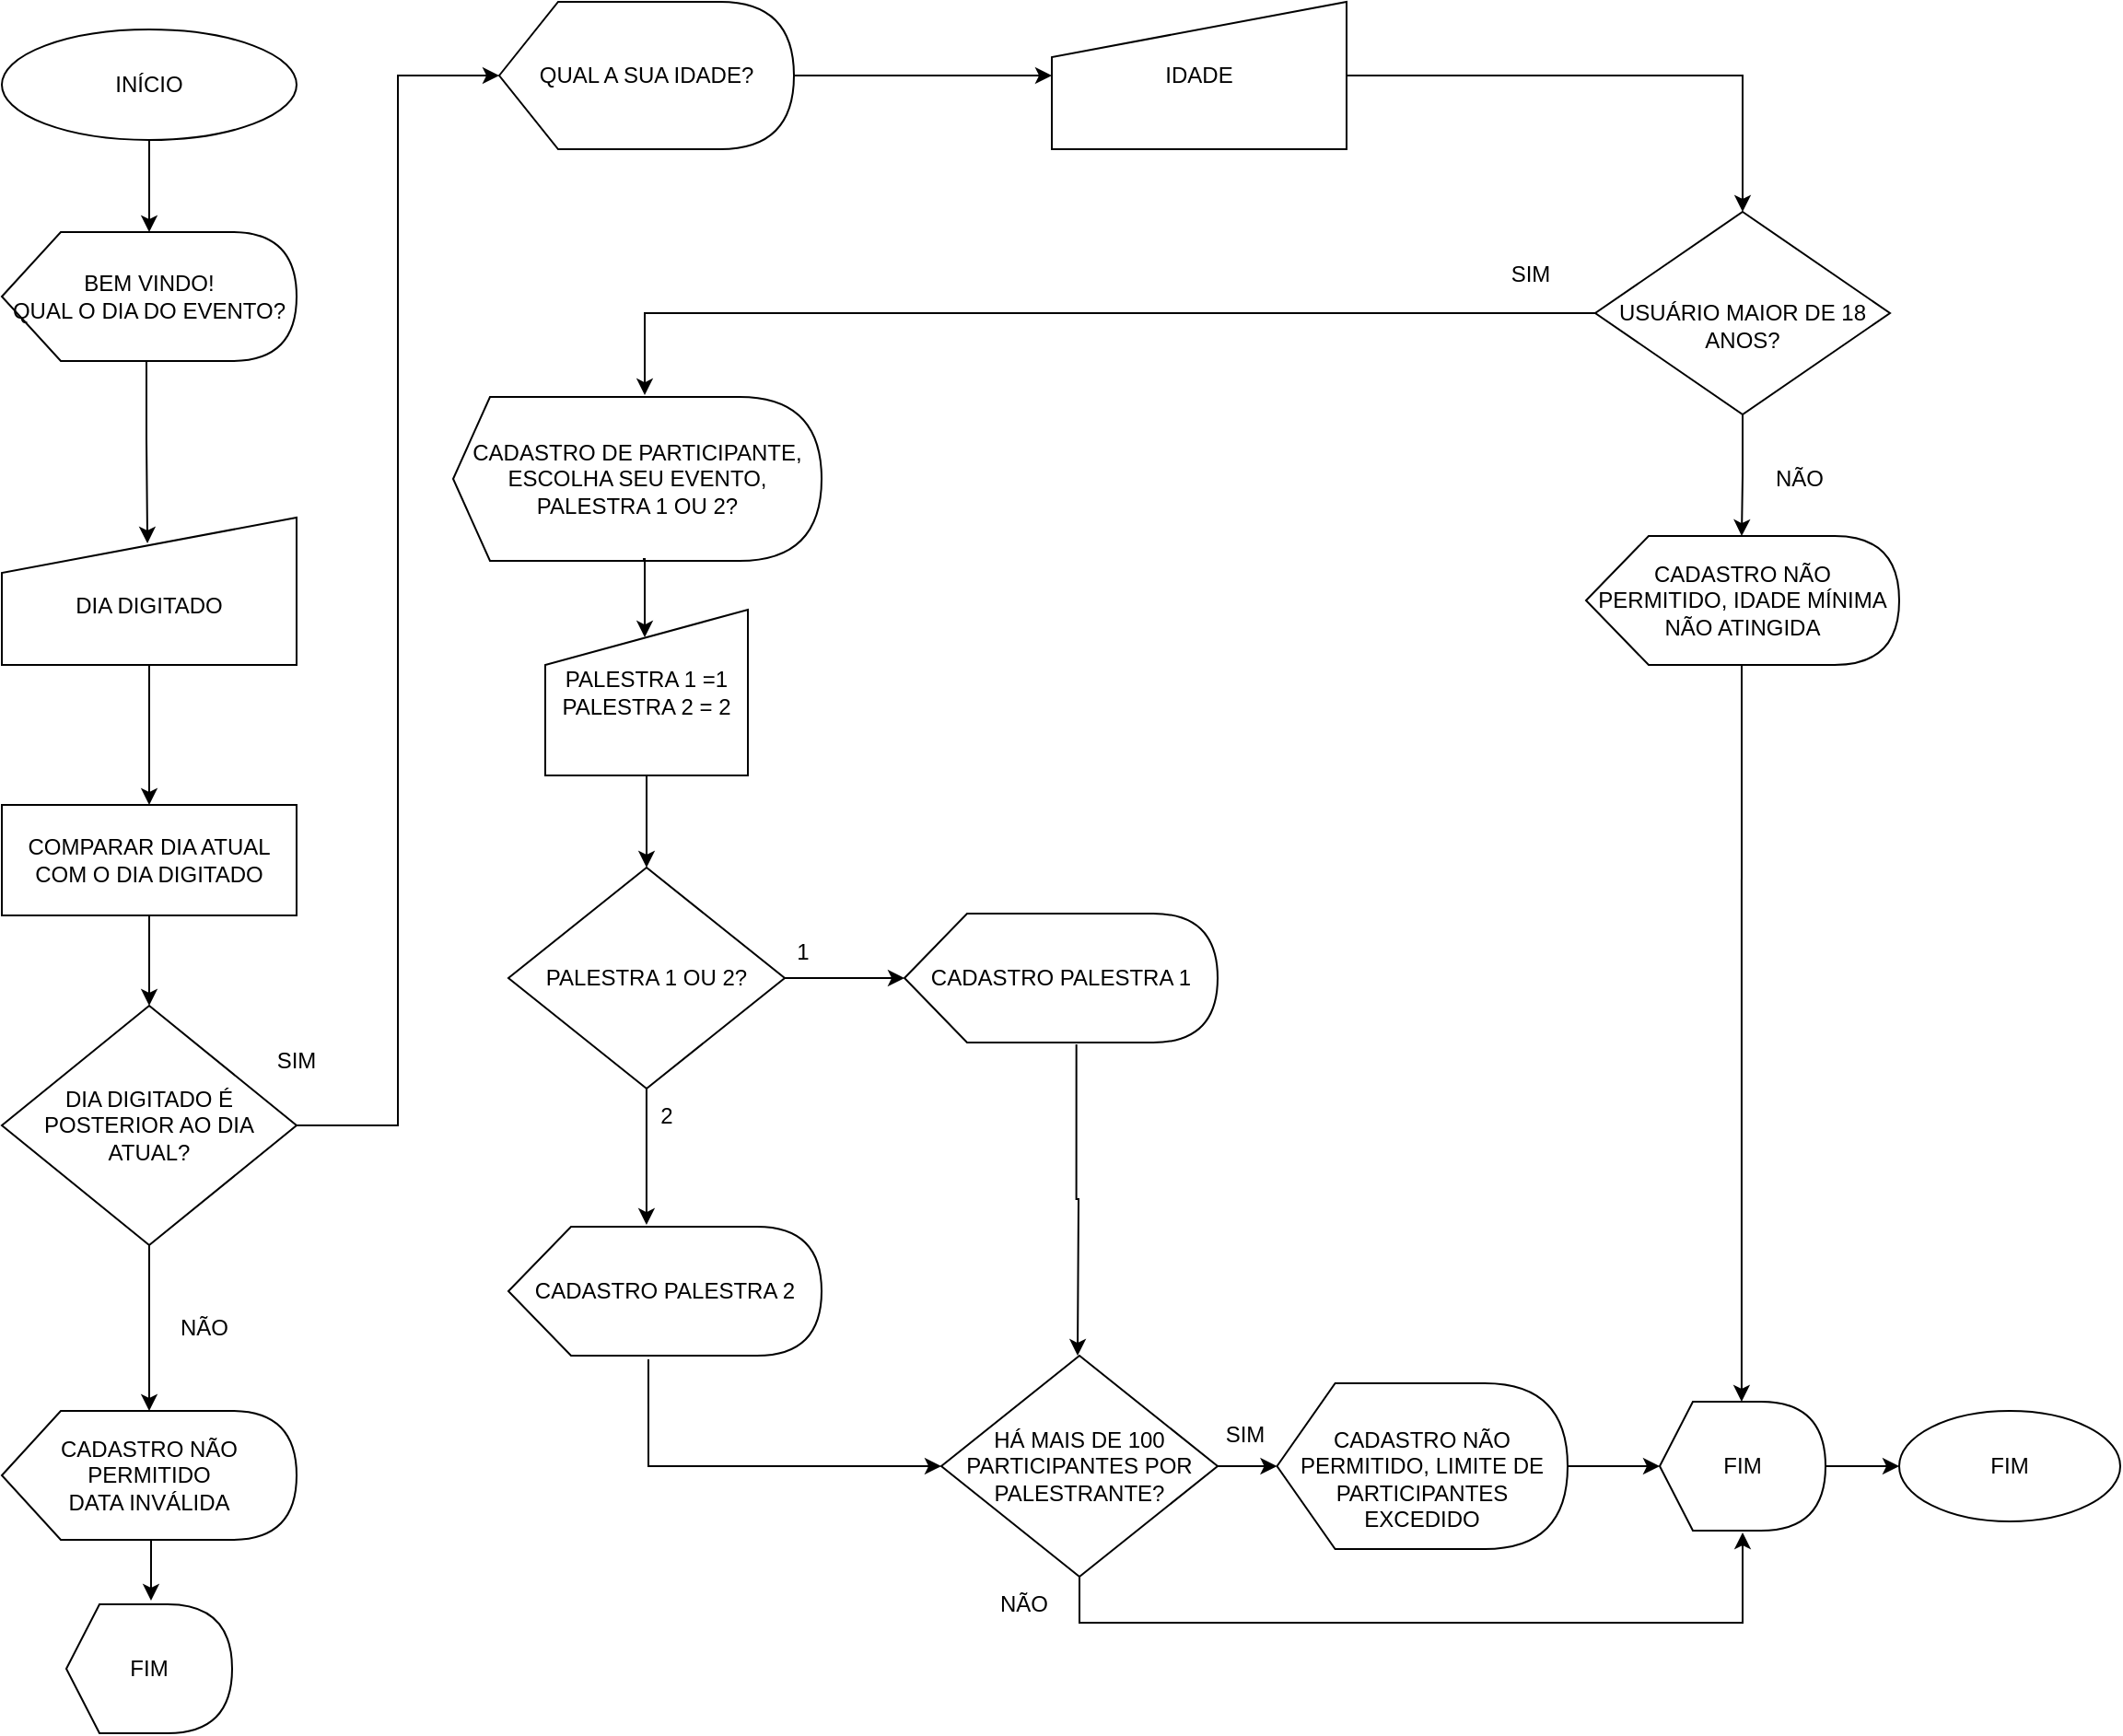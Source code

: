 <mxfile version="15.7.3" type="device"><diagram id="1wizqJLw9y6uspB6NYys" name="Page-1"><mxGraphModel dx="909" dy="2104" grid="1" gridSize="10" guides="1" tooltips="1" connect="1" arrows="1" fold="1" page="1" pageScale="1" pageWidth="1169" pageHeight="827" math="0" shadow="0"><root><mxCell id="0"/><mxCell id="1" parent="0"/><mxCell id="8IKX43_oWWRkwebkH2KH-5" style="edgeStyle=orthogonalEdgeStyle;rounded=0;orthogonalLoop=1;jettySize=auto;html=1;exitX=0.5;exitY=1;exitDx=0;exitDy=0;" parent="1" source="8IKX43_oWWRkwebkH2KH-1" target="8IKX43_oWWRkwebkH2KH-3" edge="1"><mxGeometry relative="1" as="geometry"/></mxCell><mxCell id="8IKX43_oWWRkwebkH2KH-1" value="INÍCIO" style="ellipse;whiteSpace=wrap;html=1;" parent="1" vertex="1"><mxGeometry x="9" y="-1625" width="160" height="60" as="geometry"/></mxCell><mxCell id="8IKX43_oWWRkwebkH2KH-7" style="edgeStyle=orthogonalEdgeStyle;rounded=0;orthogonalLoop=1;jettySize=auto;html=1;exitX=0;exitY=0;exitDx=78.5;exitDy=70;exitPerimeter=0;entryX=0.494;entryY=0.175;entryDx=0;entryDy=0;entryPerimeter=0;" parent="1" source="8IKX43_oWWRkwebkH2KH-3" target="8IKX43_oWWRkwebkH2KH-6" edge="1"><mxGeometry relative="1" as="geometry"><mxPoint x="88" y="-1395" as="targetPoint"/></mxGeometry></mxCell><mxCell id="8IKX43_oWWRkwebkH2KH-3" value="BEM VINDO! &lt;br&gt;QUAL O DIA DO EVENTO?" style="shape=display;whiteSpace=wrap;html=1;size=0.2;" parent="1" vertex="1"><mxGeometry x="9" y="-1515" width="160" height="70" as="geometry"/></mxCell><mxCell id="8IKX43_oWWRkwebkH2KH-20" value="" style="edgeStyle=orthogonalEdgeStyle;rounded=0;orthogonalLoop=1;jettySize=auto;html=1;" parent="1" source="8IKX43_oWWRkwebkH2KH-6" target="8IKX43_oWWRkwebkH2KH-19" edge="1"><mxGeometry relative="1" as="geometry"/></mxCell><mxCell id="8IKX43_oWWRkwebkH2KH-6" value="&lt;br&gt;DIA DIGITADO" style="shape=manualInput;whiteSpace=wrap;html=1;" parent="1" vertex="1"><mxGeometry x="9" y="-1360" width="160" height="80" as="geometry"/></mxCell><mxCell id="8IKX43_oWWRkwebkH2KH-47" style="edgeStyle=orthogonalEdgeStyle;rounded=0;orthogonalLoop=1;jettySize=auto;html=1;exitX=0.5;exitY=1;exitDx=0;exitDy=0;entryX=0;entryY=0;entryDx=84.5;entryDy=0;entryPerimeter=0;" parent="1" source="8IKX43_oWWRkwebkH2KH-8" target="8IKX43_oWWRkwebkH2KH-14" edge="1"><mxGeometry relative="1" as="geometry"/></mxCell><mxCell id="8IKX43_oWWRkwebkH2KH-48" style="edgeStyle=orthogonalEdgeStyle;rounded=0;orthogonalLoop=1;jettySize=auto;html=1;exitX=0;exitY=0.5;exitDx=0;exitDy=0;entryX=0.52;entryY=-0.011;entryDx=0;entryDy=0;entryPerimeter=0;" parent="1" source="8IKX43_oWWRkwebkH2KH-8" target="8IKX43_oWWRkwebkH2KH-71" edge="1"><mxGeometry relative="1" as="geometry"><mxPoint x="369" y="-1360" as="targetPoint"/></mxGeometry></mxCell><mxCell id="8IKX43_oWWRkwebkH2KH-8" value="&lt;br&gt;USUÁRIO MAIOR DE 18 ANOS?" style="rhombus;whiteSpace=wrap;html=1;" parent="1" vertex="1"><mxGeometry x="874" y="-1526" width="160" height="110" as="geometry"/></mxCell><mxCell id="8IKX43_oWWRkwebkH2KH-14" value="CADASTRO NÃO PERMITIDO, IDADE MÍNIMA NÃO ATINGIDA" style="shape=display;whiteSpace=wrap;html=1;size=0.2;" parent="1" vertex="1"><mxGeometry x="869" y="-1350" width="170" height="70" as="geometry"/></mxCell><mxCell id="8IKX43_oWWRkwebkH2KH-16" value="FIM" style="ellipse;whiteSpace=wrap;html=1;" parent="1" vertex="1"><mxGeometry x="1039" y="-875" width="120" height="60" as="geometry"/></mxCell><mxCell id="8IKX43_oWWRkwebkH2KH-22" value="" style="edgeStyle=orthogonalEdgeStyle;rounded=0;orthogonalLoop=1;jettySize=auto;html=1;" parent="1" source="8IKX43_oWWRkwebkH2KH-19" target="8IKX43_oWWRkwebkH2KH-21" edge="1"><mxGeometry relative="1" as="geometry"/></mxCell><mxCell id="8IKX43_oWWRkwebkH2KH-19" value="COMPARAR DIA ATUAL COM O DIA DIGITADO" style="whiteSpace=wrap;html=1;" parent="1" vertex="1"><mxGeometry x="9" y="-1204" width="160" height="60" as="geometry"/></mxCell><mxCell id="8IKX43_oWWRkwebkH2KH-25" style="edgeStyle=orthogonalEdgeStyle;rounded=0;orthogonalLoop=1;jettySize=auto;html=1;exitX=0.5;exitY=1;exitDx=0;exitDy=0;" parent="1" source="8IKX43_oWWRkwebkH2KH-21" edge="1"><mxGeometry relative="1" as="geometry"><mxPoint x="89" y="-875" as="targetPoint"/></mxGeometry></mxCell><mxCell id="8IKX43_oWWRkwebkH2KH-35" style="edgeStyle=orthogonalEdgeStyle;rounded=0;orthogonalLoop=1;jettySize=auto;html=1;exitX=1;exitY=0.5;exitDx=0;exitDy=0;entryX=0;entryY=0.5;entryDx=0;entryDy=0;entryPerimeter=0;" parent="1" source="8IKX43_oWWRkwebkH2KH-21" target="8IKX43_oWWRkwebkH2KH-28" edge="1"><mxGeometry relative="1" as="geometry"/></mxCell><mxCell id="8IKX43_oWWRkwebkH2KH-21" value="DIA DIGITADO É POSTERIOR AO DIA ATUAL?" style="rhombus;whiteSpace=wrap;html=1;" parent="1" vertex="1"><mxGeometry x="9" y="-1095" width="160" height="130" as="geometry"/></mxCell><mxCell id="8IKX43_oWWRkwebkH2KH-24" value="SIM" style="text;html=1;strokeColor=none;fillColor=none;align=center;verticalAlign=middle;whiteSpace=wrap;rounded=0;" parent="1" vertex="1"><mxGeometry x="139" y="-1080" width="60" height="30" as="geometry"/></mxCell><mxCell id="8IKX43_oWWRkwebkH2KH-26" value="NÃO" style="text;html=1;strokeColor=none;fillColor=none;align=center;verticalAlign=middle;whiteSpace=wrap;rounded=0;" parent="1" vertex="1"><mxGeometry x="89" y="-935" width="60" height="30" as="geometry"/></mxCell><mxCell id="8IKX43_oWWRkwebkH2KH-27" value="CADASTRO NÃO PERMITIDO&lt;br&gt;DATA INVÁLIDA" style="shape=display;whiteSpace=wrap;html=1;size=0.2;" parent="1" vertex="1"><mxGeometry x="9" y="-875" width="160" height="70" as="geometry"/></mxCell><mxCell id="8IKX43_oWWRkwebkH2KH-37" style="edgeStyle=orthogonalEdgeStyle;rounded=0;orthogonalLoop=1;jettySize=auto;html=1;exitX=1;exitY=0.5;exitDx=0;exitDy=0;exitPerimeter=0;entryX=0;entryY=0.5;entryDx=0;entryDy=0;" parent="1" source="8IKX43_oWWRkwebkH2KH-28" edge="1" target="8IKX43_oWWRkwebkH2KH-32"><mxGeometry relative="1" as="geometry"><mxPoint x="485" y="-1600" as="targetPoint"/></mxGeometry></mxCell><mxCell id="8IKX43_oWWRkwebkH2KH-28" value="QUAL A SUA IDADE?" style="shape=display;whiteSpace=wrap;html=1;size=0.2;" parent="1" vertex="1"><mxGeometry x="279" y="-1640" width="160" height="80" as="geometry"/></mxCell><mxCell id="8IKX43_oWWRkwebkH2KH-44" style="edgeStyle=orthogonalEdgeStyle;rounded=0;orthogonalLoop=1;jettySize=auto;html=1;exitX=1;exitY=0.5;exitDx=0;exitDy=0;entryX=0.5;entryY=0;entryDx=0;entryDy=0;" parent="1" source="8IKX43_oWWRkwebkH2KH-32" target="8IKX43_oWWRkwebkH2KH-8" edge="1"><mxGeometry relative="1" as="geometry"><mxPoint x="694" y="-1600" as="targetPoint"/></mxGeometry></mxCell><mxCell id="8IKX43_oWWRkwebkH2KH-32" value="IDADE" style="shape=manualInput;whiteSpace=wrap;html=1;" parent="1" vertex="1"><mxGeometry x="579" y="-1640" width="160" height="80" as="geometry"/></mxCell><mxCell id="8IKX43_oWWRkwebkH2KH-41" value="NÃO" style="text;html=1;strokeColor=none;fillColor=none;align=center;verticalAlign=middle;whiteSpace=wrap;rounded=0;" parent="1" vertex="1"><mxGeometry x="955" y="-1396" width="60" height="30" as="geometry"/></mxCell><mxCell id="8IKX43_oWWRkwebkH2KH-50" value="SIM" style="text;html=1;strokeColor=none;fillColor=none;align=center;verticalAlign=middle;whiteSpace=wrap;rounded=0;" parent="1" vertex="1"><mxGeometry x="809" y="-1507.5" width="60" height="30" as="geometry"/></mxCell><mxCell id="8IKX43_oWWRkwebkH2KH-71" value="CADASTRO DE PARTICIPANTE, ESCOLHA SEU EVENTO, PALESTRA 1 OU 2?" style="shape=display;whiteSpace=wrap;html=1;size=0.1;" parent="1" vertex="1"><mxGeometry x="254" y="-1425.5" width="200" height="89" as="geometry"/></mxCell><mxCell id="8IKX43_oWWRkwebkH2KH-74" value="PALESTRA 1 =1&lt;br&gt;PALESTRA 2 = 2" style="shape=manualInput;whiteSpace=wrap;html=1;" parent="1" vertex="1"><mxGeometry x="304" y="-1310" width="110" height="90" as="geometry"/></mxCell><mxCell id="8IKX43_oWWRkwebkH2KH-88" style="edgeStyle=orthogonalEdgeStyle;rounded=0;orthogonalLoop=1;jettySize=auto;html=1;exitX=0.5;exitY=1;exitDx=0;exitDy=0;" parent="1" edge="1"><mxGeometry relative="1" as="geometry"><mxPoint x="502.87" y="-1055" as="sourcePoint"/><mxPoint x="502.87" y="-1055" as="targetPoint"/></mxGeometry></mxCell><mxCell id="8IKX43_oWWRkwebkH2KH-121" style="edgeStyle=orthogonalEdgeStyle;rounded=0;orthogonalLoop=1;jettySize=auto;html=1;exitX=1;exitY=0.5;exitDx=0;exitDy=0;entryX=0;entryY=0.5;entryDx=0;entryDy=0;entryPerimeter=0;" parent="1" target="8IKX43_oWWRkwebkH2KH-120" edge="1"><mxGeometry relative="1" as="geometry"><mxPoint x="770.5" y="-847.5" as="sourcePoint"/></mxGeometry></mxCell><mxCell id="YfQNaDayBWrRmQ8rWAHA-17" value="" style="edgeStyle=orthogonalEdgeStyle;rounded=0;orthogonalLoop=1;jettySize=auto;html=1;" edge="1" parent="1" source="8IKX43_oWWRkwebkH2KH-112" target="8IKX43_oWWRkwebkH2KH-120"><mxGeometry relative="1" as="geometry"/></mxCell><mxCell id="8IKX43_oWWRkwebkH2KH-112" value="HÁ MAIS DE 100 PARTICIPANTES POR PALESTRANTE?" style="rhombus;whiteSpace=wrap;html=1;" parent="1" vertex="1"><mxGeometry x="519" y="-905" width="150" height="120" as="geometry"/></mxCell><mxCell id="8IKX43_oWWRkwebkH2KH-114" value="SIM" style="text;html=1;strokeColor=none;fillColor=none;align=center;verticalAlign=middle;whiteSpace=wrap;rounded=0;" parent="1" vertex="1"><mxGeometry x="654" y="-877" width="60" height="30" as="geometry"/></mxCell><mxCell id="8IKX43_oWWRkwebkH2KH-115" value="NÃO" style="text;html=1;strokeColor=none;fillColor=none;align=center;verticalAlign=middle;whiteSpace=wrap;rounded=0;" parent="1" vertex="1"><mxGeometry x="534" y="-785" width="60" height="30" as="geometry"/></mxCell><mxCell id="8IKX43_oWWRkwebkH2KH-122" style="edgeStyle=orthogonalEdgeStyle;rounded=0;orthogonalLoop=1;jettySize=auto;html=1;exitX=1;exitY=0.5;exitDx=0;exitDy=0;exitPerimeter=0;entryX=0;entryY=0.5;entryDx=0;entryDy=0;entryPerimeter=0;" parent="1" source="8IKX43_oWWRkwebkH2KH-120" edge="1" target="YfQNaDayBWrRmQ8rWAHA-7"><mxGeometry relative="1" as="geometry"><mxPoint x="931.25" y="-845" as="targetPoint"/></mxGeometry></mxCell><mxCell id="8IKX43_oWWRkwebkH2KH-120" value="&lt;br&gt;CADASTRO NÃO PERMITIDO, LIMITE DE PARTICIPANTES EXCEDIDO" style="shape=display;whiteSpace=wrap;html=1;size=0.2;" parent="1" vertex="1"><mxGeometry x="701.25" y="-890" width="157.75" height="90" as="geometry"/></mxCell><mxCell id="YfQNaDayBWrRmQ8rWAHA-1" value="PALESTRA 1 OU 2?" style="rhombus;whiteSpace=wrap;html=1;" vertex="1" parent="1"><mxGeometry x="284" y="-1170" width="150" height="120" as="geometry"/></mxCell><mxCell id="YfQNaDayBWrRmQ8rWAHA-3" value="1" style="text;html=1;strokeColor=none;fillColor=none;align=center;verticalAlign=middle;whiteSpace=wrap;rounded=0;" vertex="1" parent="1"><mxGeometry x="414" y="-1139" width="60" height="30" as="geometry"/></mxCell><mxCell id="YfQNaDayBWrRmQ8rWAHA-4" value="2" style="text;html=1;strokeColor=none;fillColor=none;align=center;verticalAlign=middle;whiteSpace=wrap;rounded=0;" vertex="1" parent="1"><mxGeometry x="340" y="-1050" width="60" height="30" as="geometry"/></mxCell><mxCell id="YfQNaDayBWrRmQ8rWAHA-5" value="CADASTRO PALESTRA 1" style="shape=display;whiteSpace=wrap;html=1;size=0.2;" vertex="1" parent="1"><mxGeometry x="499" y="-1145" width="170" height="70" as="geometry"/></mxCell><mxCell id="YfQNaDayBWrRmQ8rWAHA-6" value="CADASTRO PALESTRA 2" style="shape=display;whiteSpace=wrap;html=1;size=0.2;" vertex="1" parent="1"><mxGeometry x="284" y="-975" width="170" height="70" as="geometry"/></mxCell><mxCell id="YfQNaDayBWrRmQ8rWAHA-7" value="FIM" style="shape=display;whiteSpace=wrap;html=1;size=0.2;" vertex="1" parent="1"><mxGeometry x="909" y="-880" width="90" height="70" as="geometry"/></mxCell><mxCell id="YfQNaDayBWrRmQ8rWAHA-8" style="edgeStyle=orthogonalEdgeStyle;rounded=0;orthogonalLoop=1;jettySize=auto;html=1;exitX=1;exitY=0.5;exitDx=0;exitDy=0;exitPerimeter=0;entryX=0;entryY=0.5;entryDx=0;entryDy=0;" edge="1" parent="1" source="YfQNaDayBWrRmQ8rWAHA-7" target="8IKX43_oWWRkwebkH2KH-16"><mxGeometry relative="1" as="geometry"><mxPoint x="1039" y="-847.5" as="targetPoint"/><mxPoint x="1009" y="-847.5" as="sourcePoint"/></mxGeometry></mxCell><mxCell id="YfQNaDayBWrRmQ8rWAHA-9" value="" style="edgeStyle=orthogonalEdgeStyle;rounded=0;orthogonalLoop=1;jettySize=auto;html=1;entryX=0.441;entryY=-0.014;entryDx=0;entryDy=0;entryPerimeter=0;" edge="1" parent="1" source="YfQNaDayBWrRmQ8rWAHA-1" target="YfQNaDayBWrRmQ8rWAHA-6"><mxGeometry relative="1" as="geometry"><mxPoint x="349" y="-1060" as="sourcePoint"/><mxPoint x="349" y="-1011" as="targetPoint"/></mxGeometry></mxCell><mxCell id="YfQNaDayBWrRmQ8rWAHA-10" style="edgeStyle=orthogonalEdgeStyle;rounded=0;orthogonalLoop=1;jettySize=auto;html=1;exitX=1;exitY=0.5;exitDx=0;exitDy=0;entryX=0;entryY=0.5;entryDx=0;entryDy=0;entryPerimeter=0;" edge="1" parent="1" source="YfQNaDayBWrRmQ8rWAHA-1" target="YfQNaDayBWrRmQ8rWAHA-5"><mxGeometry relative="1" as="geometry"><mxPoint x="548.63" y="-1110.5" as="targetPoint"/><mxPoint x="508.63" y="-1110.5" as="sourcePoint"/></mxGeometry></mxCell><mxCell id="YfQNaDayBWrRmQ8rWAHA-12" value="" style="edgeStyle=orthogonalEdgeStyle;rounded=0;orthogonalLoop=1;jettySize=auto;html=1;entryX=0;entryY=0.5;entryDx=0;entryDy=0;exitX=0.447;exitY=1.029;exitDx=0;exitDy=0;exitPerimeter=0;" edge="1" parent="1" source="YfQNaDayBWrRmQ8rWAHA-6" target="8IKX43_oWWRkwebkH2KH-112"><mxGeometry relative="1" as="geometry"><mxPoint x="349" y="-910" as="sourcePoint"/><mxPoint x="349" y="-815.956" as="targetPoint"/><Array as="points"><mxPoint x="360" y="-845"/></Array></mxGeometry></mxCell><mxCell id="YfQNaDayBWrRmQ8rWAHA-13" value="" style="edgeStyle=orthogonalEdgeStyle;rounded=0;orthogonalLoop=1;jettySize=auto;html=1;entryX=0.441;entryY=-0.014;entryDx=0;entryDy=0;entryPerimeter=0;exitX=0.549;exitY=1.014;exitDx=0;exitDy=0;exitPerimeter=0;" edge="1" parent="1" source="YfQNaDayBWrRmQ8rWAHA-5"><mxGeometry relative="1" as="geometry"><mxPoint x="593" y="-999.04" as="sourcePoint"/><mxPoint x="593" y="-904.996" as="targetPoint"/></mxGeometry></mxCell><mxCell id="YfQNaDayBWrRmQ8rWAHA-14" value="" style="edgeStyle=orthogonalEdgeStyle;rounded=0;orthogonalLoop=1;jettySize=auto;html=1;exitX=1;exitY=0;exitDx=0;exitDy=0;entryX=0.511;entryY=1.014;entryDx=0;entryDy=0;entryPerimeter=0;" edge="1" parent="1" source="8IKX43_oWWRkwebkH2KH-115" target="YfQNaDayBWrRmQ8rWAHA-7"><mxGeometry relative="1" as="geometry"><mxPoint x="639" y="-750" as="sourcePoint"/><mxPoint x="979" y="-785" as="targetPoint"/><Array as="points"><mxPoint x="594" y="-760"/><mxPoint x="954" y="-760"/></Array></mxGeometry></mxCell><mxCell id="YfQNaDayBWrRmQ8rWAHA-20" value="" style="edgeStyle=segmentEdgeStyle;endArrow=classic;html=1;rounded=0;exitX=0.515;exitY=0.989;exitDx=0;exitDy=0;exitPerimeter=0;entryX=0.491;entryY=0.167;entryDx=0;entryDy=0;entryPerimeter=0;" edge="1" parent="1" source="8IKX43_oWWRkwebkH2KH-71" target="8IKX43_oWWRkwebkH2KH-74"><mxGeometry width="50" height="50" relative="1" as="geometry"><mxPoint x="256.5" y="-1270.5" as="sourcePoint"/><mxPoint x="359.49" y="-1323.49" as="targetPoint"/></mxGeometry></mxCell><mxCell id="YfQNaDayBWrRmQ8rWAHA-21" value="" style="edgeStyle=segmentEdgeStyle;endArrow=classic;html=1;rounded=0;exitX=0.5;exitY=1;exitDx=0;exitDy=0;entryX=0.5;entryY=0;entryDx=0;entryDy=0;" edge="1" parent="1" source="8IKX43_oWWRkwebkH2KH-74" target="YfQNaDayBWrRmQ8rWAHA-1"><mxGeometry width="50" height="50" relative="1" as="geometry"><mxPoint x="349" y="-1240" as="sourcePoint"/><mxPoint x="348.99" y="-1213.011" as="targetPoint"/></mxGeometry></mxCell><mxCell id="YfQNaDayBWrRmQ8rWAHA-22" value="" style="edgeStyle=segmentEdgeStyle;endArrow=classic;html=1;rounded=0;exitX=0;exitY=0;exitDx=84.5;exitDy=70;exitPerimeter=0;entryX=0.494;entryY=0;entryDx=0;entryDy=0;entryPerimeter=0;" edge="1" parent="1" source="8IKX43_oWWRkwebkH2KH-14" target="YfQNaDayBWrRmQ8rWAHA-7"><mxGeometry width="50" height="50" relative="1" as="geometry"><mxPoint x="943.25" y="-1220" as="sourcePoint"/><mxPoint x="943.24" y="-1193.011" as="targetPoint"/></mxGeometry></mxCell><mxCell id="YfQNaDayBWrRmQ8rWAHA-26" value="FIM" style="shape=display;whiteSpace=wrap;html=1;size=0.2;" vertex="1" parent="1"><mxGeometry x="44" y="-770" width="90" height="70" as="geometry"/></mxCell><mxCell id="YfQNaDayBWrRmQ8rWAHA-27" style="edgeStyle=orthogonalEdgeStyle;rounded=0;orthogonalLoop=1;jettySize=auto;html=1;exitX=0;exitY=0;exitDx=78.5;exitDy=70;entryX=0.511;entryY=-0.029;entryDx=0;entryDy=0;entryPerimeter=0;exitPerimeter=0;" edge="1" parent="1" source="8IKX43_oWWRkwebkH2KH-27" target="YfQNaDayBWrRmQ8rWAHA-26"><mxGeometry relative="1" as="geometry"><mxPoint x="80" y="-700" as="targetPoint"/><mxPoint x="80" y="-790" as="sourcePoint"/></mxGeometry></mxCell></root></mxGraphModel></diagram></mxfile>